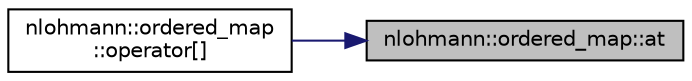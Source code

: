 digraph "nlohmann::ordered_map::at"
{
 // LATEX_PDF_SIZE
  edge [fontname="Helvetica",fontsize="10",labelfontname="Helvetica",labelfontsize="10"];
  node [fontname="Helvetica",fontsize="10",shape=record];
  rankdir="RL";
  Node1 [label="nlohmann::ordered_map::at",height=0.2,width=0.4,color="black", fillcolor="grey75", style="filled", fontcolor="black",tooltip=" "];
  Node1 -> Node2 [dir="back",color="midnightblue",fontsize="10",style="solid",fontname="Helvetica"];
  Node2 [label="nlohmann::ordered_map\l::operator[]",height=0.2,width=0.4,color="black", fillcolor="white", style="filled",URL="$structnlohmann_1_1ordered__map.html#af552370550cd51d72663c2ae72042f9a",tooltip=" "];
}

